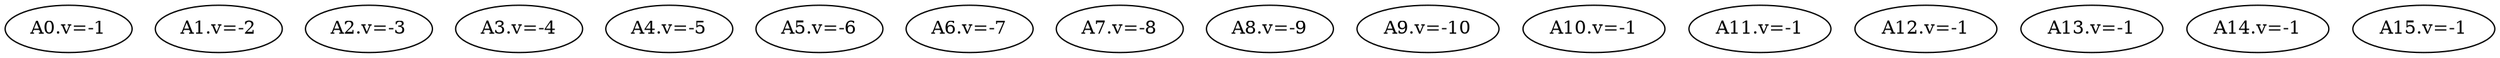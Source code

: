 digraph {
A0 [label="A0.v=-1"]
A1 [label="A1.v=-2"]
A2 [label="A2.v=-3"]
A3 [label="A3.v=-4"]
A4 [label="A4.v=-5"]
A5 [label="A5.v=-6"]
A6 [label="A6.v=-7"]
A7 [label="A7.v=-8"]
A8 [label="A8.v=-9"]
A9 [label="A9.v=-10"]
A10 [label="A10.v=-1"]
A11 [label="A11.v=-1"]
A12 [label="A12.v=-1"]
A13 [label="A13.v=-1"]
A14 [label="A14.v=-1"]
A15 [label="A15.v=-1"]
}
